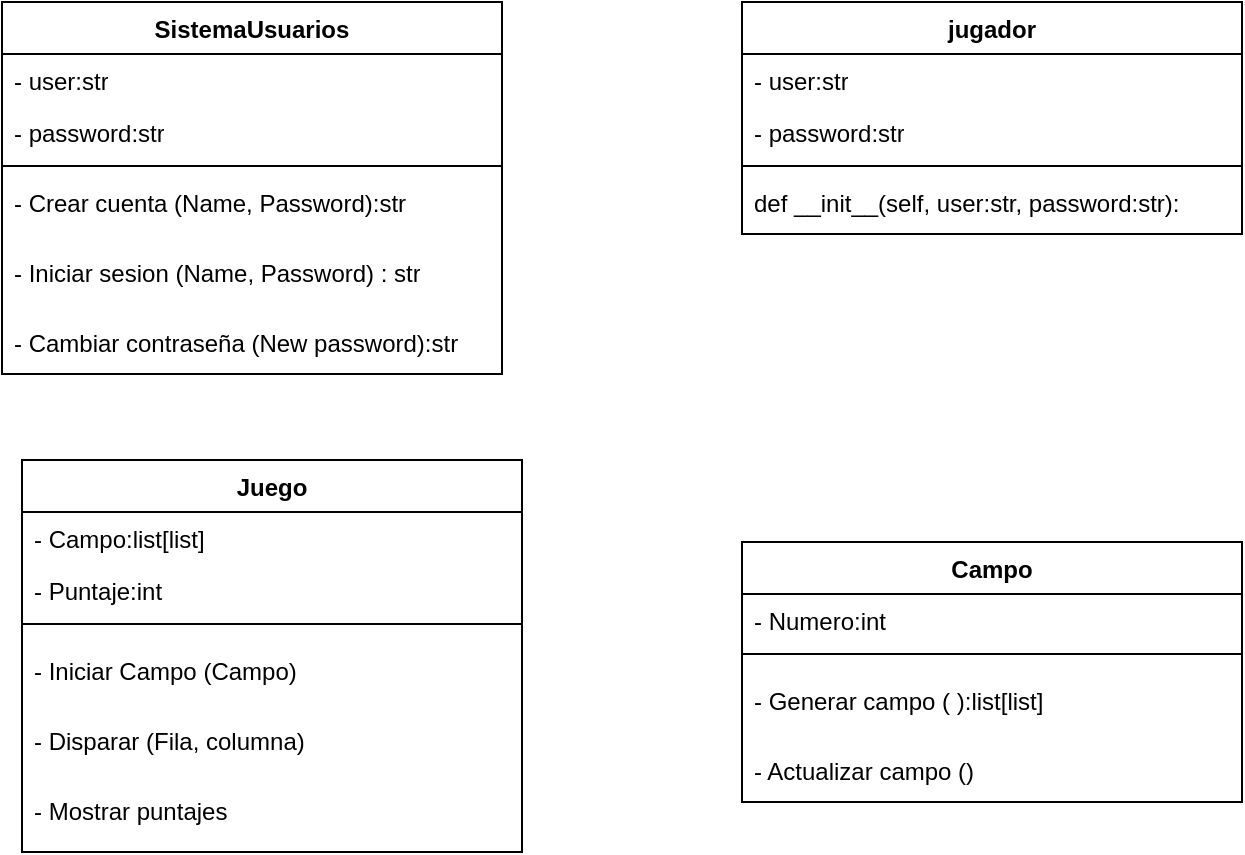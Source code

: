 <mxfile version="26.1.0">
  <diagram name="Página-1" id="svOPBreo18z4yLMRaXkQ">
    <mxGraphModel dx="1434" dy="780" grid="1" gridSize="10" guides="1" tooltips="1" connect="1" arrows="1" fold="1" page="1" pageScale="1" pageWidth="827" pageHeight="1169" math="0" shadow="0">
      <root>
        <mxCell id="0" />
        <mxCell id="1" parent="0" />
        <mxCell id="a4Ii0aPU0b6EhsVOXFQK-37" value="SistemaUsuarios" style="swimlane;fontStyle=1;align=center;verticalAlign=top;childLayout=stackLayout;horizontal=1;startSize=26;horizontalStack=0;resizeParent=1;resizeParentMax=0;resizeLast=0;collapsible=1;marginBottom=0;whiteSpace=wrap;html=1;" parent="1" vertex="1">
          <mxGeometry x="220" y="160" width="250" height="186" as="geometry">
            <mxRectangle x="50" y="220" width="80" height="30" as="alternateBounds" />
          </mxGeometry>
        </mxCell>
        <mxCell id="a4Ii0aPU0b6EhsVOXFQK-38" value="- user:str" style="text;strokeColor=none;fillColor=none;align=left;verticalAlign=top;spacingLeft=4;spacingRight=4;overflow=hidden;rotatable=0;points=[[0,0.5],[1,0.5]];portConstraint=eastwest;whiteSpace=wrap;html=1;" parent="a4Ii0aPU0b6EhsVOXFQK-37" vertex="1">
          <mxGeometry y="26" width="250" height="26" as="geometry" />
        </mxCell>
        <mxCell id="a4Ii0aPU0b6EhsVOXFQK-39" value="- password:str" style="text;strokeColor=none;fillColor=none;align=left;verticalAlign=top;spacingLeft=4;spacingRight=4;overflow=hidden;rotatable=0;points=[[0,0.5],[1,0.5]];portConstraint=eastwest;whiteSpace=wrap;html=1;" parent="a4Ii0aPU0b6EhsVOXFQK-37" vertex="1">
          <mxGeometry y="52" width="250" height="26" as="geometry" />
        </mxCell>
        <mxCell id="a4Ii0aPU0b6EhsVOXFQK-42" value="" style="line;strokeWidth=1;fillColor=none;align=left;verticalAlign=middle;spacingTop=-1;spacingLeft=3;spacingRight=3;rotatable=0;labelPosition=right;points=[];portConstraint=eastwest;strokeColor=inherit;" parent="a4Ii0aPU0b6EhsVOXFQK-37" vertex="1">
          <mxGeometry y="78" width="250" height="8" as="geometry" />
        </mxCell>
        <mxCell id="a4Ii0aPU0b6EhsVOXFQK-84" value="- Crear cuenta (Name, Password):str" style="text;strokeColor=none;fillColor=none;align=left;verticalAlign=middle;spacingLeft=4;spacingRight=4;overflow=hidden;points=[[0,0.5],[1,0.5]];portConstraint=eastwest;rotatable=0;whiteSpace=wrap;html=1;" parent="a4Ii0aPU0b6EhsVOXFQK-37" vertex="1">
          <mxGeometry y="86" width="250" height="30" as="geometry" />
        </mxCell>
        <mxCell id="a4Ii0aPU0b6EhsVOXFQK-18" value="- Iniciar sesion (Name, Password) : str" style="text;strokeColor=none;fillColor=none;align=left;verticalAlign=middle;spacingLeft=4;spacingRight=4;overflow=hidden;points=[[0,0.5],[1,0.5]];portConstraint=eastwest;rotatable=0;whiteSpace=wrap;html=1;" parent="a4Ii0aPU0b6EhsVOXFQK-37" vertex="1">
          <mxGeometry y="116" width="250" height="40" as="geometry" />
        </mxCell>
        <mxCell id="a4Ii0aPU0b6EhsVOXFQK-23" value="- Cambiar contraseña (New password):str" style="text;strokeColor=none;fillColor=none;align=left;verticalAlign=middle;spacingLeft=4;spacingRight=4;overflow=hidden;points=[[0,0.5],[1,0.5]];portConstraint=eastwest;rotatable=0;whiteSpace=wrap;html=1;" parent="a4Ii0aPU0b6EhsVOXFQK-37" vertex="1">
          <mxGeometry y="156" width="250" height="30" as="geometry" />
        </mxCell>
        <mxCell id="a4Ii0aPU0b6EhsVOXFQK-55" value="Campo" style="swimlane;fontStyle=1;align=center;verticalAlign=top;childLayout=stackLayout;horizontal=1;startSize=26;horizontalStack=0;resizeParent=1;resizeParentMax=0;resizeLast=0;collapsible=1;marginBottom=0;whiteSpace=wrap;html=1;" parent="1" vertex="1">
          <mxGeometry x="590" y="430" width="250" height="130" as="geometry">
            <mxRectangle x="50" y="220" width="80" height="30" as="alternateBounds" />
          </mxGeometry>
        </mxCell>
        <mxCell id="a4Ii0aPU0b6EhsVOXFQK-56" value="- Numero:int" style="text;strokeColor=none;fillColor=none;align=left;verticalAlign=top;spacingLeft=4;spacingRight=4;overflow=hidden;rotatable=0;points=[[0,0.5],[1,0.5]];portConstraint=eastwest;whiteSpace=wrap;html=1;" parent="a4Ii0aPU0b6EhsVOXFQK-55" vertex="1">
          <mxGeometry y="26" width="250" height="26" as="geometry" />
        </mxCell>
        <mxCell id="a4Ii0aPU0b6EhsVOXFQK-59" value="" style="line;strokeWidth=1;fillColor=none;align=left;verticalAlign=middle;spacingTop=-1;spacingLeft=3;spacingRight=3;rotatable=0;labelPosition=right;points=[];portConstraint=eastwest;strokeColor=inherit;" parent="a4Ii0aPU0b6EhsVOXFQK-55" vertex="1">
          <mxGeometry y="52" width="250" height="8" as="geometry" />
        </mxCell>
        <mxCell id="a4Ii0aPU0b6EhsVOXFQK-29" value="- Generar campo ( ):list[list]" style="text;strokeColor=none;fillColor=none;align=left;verticalAlign=middle;spacingLeft=4;spacingRight=4;overflow=hidden;points=[[0,0.5],[1,0.5]];portConstraint=eastwest;rotatable=0;whiteSpace=wrap;html=1;" parent="a4Ii0aPU0b6EhsVOXFQK-55" vertex="1">
          <mxGeometry y="60" width="250" height="40" as="geometry" />
        </mxCell>
        <mxCell id="a4Ii0aPU0b6EhsVOXFQK-14" value="- Actualizar campo ()" style="text;strokeColor=none;fillColor=none;align=left;verticalAlign=middle;spacingLeft=4;spacingRight=4;overflow=hidden;points=[[0,0.5],[1,0.5]];portConstraint=eastwest;rotatable=0;whiteSpace=wrap;html=1;" parent="a4Ii0aPU0b6EhsVOXFQK-55" vertex="1">
          <mxGeometry y="100" width="250" height="30" as="geometry" />
        </mxCell>
        <mxCell id="a4Ii0aPU0b6EhsVOXFQK-71" value="jugador" style="swimlane;fontStyle=1;align=center;verticalAlign=top;childLayout=stackLayout;horizontal=1;startSize=26;horizontalStack=0;resizeParent=1;resizeParentMax=0;resizeLast=0;collapsible=1;marginBottom=0;whiteSpace=wrap;html=1;" parent="1" vertex="1">
          <mxGeometry x="590" y="160" width="250" height="116" as="geometry">
            <mxRectangle x="50" y="220" width="80" height="30" as="alternateBounds" />
          </mxGeometry>
        </mxCell>
        <mxCell id="a4Ii0aPU0b6EhsVOXFQK-72" value="- user:str" style="text;strokeColor=none;fillColor=none;align=left;verticalAlign=top;spacingLeft=4;spacingRight=4;overflow=hidden;rotatable=0;points=[[0,0.5],[1,0.5]];portConstraint=eastwest;whiteSpace=wrap;html=1;" parent="a4Ii0aPU0b6EhsVOXFQK-71" vertex="1">
          <mxGeometry y="26" width="250" height="26" as="geometry" />
        </mxCell>
        <mxCell id="a4Ii0aPU0b6EhsVOXFQK-73" value="- password:str" style="text;strokeColor=none;fillColor=none;align=left;verticalAlign=top;spacingLeft=4;spacingRight=4;overflow=hidden;rotatable=0;points=[[0,0.5],[1,0.5]];portConstraint=eastwest;whiteSpace=wrap;html=1;" parent="a4Ii0aPU0b6EhsVOXFQK-71" vertex="1">
          <mxGeometry y="52" width="250" height="26" as="geometry" />
        </mxCell>
        <mxCell id="a4Ii0aPU0b6EhsVOXFQK-75" value="" style="line;strokeWidth=1;fillColor=none;align=left;verticalAlign=middle;spacingTop=-1;spacingLeft=3;spacingRight=3;rotatable=0;labelPosition=right;points=[];portConstraint=eastwest;strokeColor=inherit;" parent="a4Ii0aPU0b6EhsVOXFQK-71" vertex="1">
          <mxGeometry y="78" width="250" height="8" as="geometry" />
        </mxCell>
        <mxCell id="a4Ii0aPU0b6EhsVOXFQK-77" value="def __init__(self, user:str, password:str):" style="text;strokeColor=none;fillColor=none;align=left;verticalAlign=middle;spacingLeft=4;spacingRight=4;overflow=hidden;points=[[0,0.5],[1,0.5]];portConstraint=eastwest;rotatable=0;whiteSpace=wrap;html=1;" parent="a4Ii0aPU0b6EhsVOXFQK-71" vertex="1">
          <mxGeometry y="86" width="250" height="30" as="geometry" />
        </mxCell>
        <mxCell id="-a44cfH7MOWb6BpbP8AR-1" value="Juego" style="swimlane;fontStyle=1;align=center;verticalAlign=top;childLayout=stackLayout;horizontal=1;startSize=26;horizontalStack=0;resizeParent=1;resizeParentMax=0;resizeLast=0;collapsible=1;marginBottom=0;whiteSpace=wrap;html=1;" vertex="1" parent="1">
          <mxGeometry x="230" y="389" width="250" height="196" as="geometry">
            <mxRectangle x="50" y="220" width="80" height="30" as="alternateBounds" />
          </mxGeometry>
        </mxCell>
        <mxCell id="-a44cfH7MOWb6BpbP8AR-2" value="- Campo:list[list]" style="text;strokeColor=none;fillColor=none;align=left;verticalAlign=top;spacingLeft=4;spacingRight=4;overflow=hidden;rotatable=0;points=[[0,0.5],[1,0.5]];portConstraint=eastwest;whiteSpace=wrap;html=1;" vertex="1" parent="-a44cfH7MOWb6BpbP8AR-1">
          <mxGeometry y="26" width="250" height="26" as="geometry" />
        </mxCell>
        <mxCell id="-a44cfH7MOWb6BpbP8AR-3" value="- Puntaje:int" style="text;strokeColor=none;fillColor=none;align=left;verticalAlign=top;spacingLeft=4;spacingRight=4;overflow=hidden;rotatable=0;points=[[0,0.5],[1,0.5]];portConstraint=eastwest;whiteSpace=wrap;html=1;" vertex="1" parent="-a44cfH7MOWb6BpbP8AR-1">
          <mxGeometry y="52" width="250" height="26" as="geometry" />
        </mxCell>
        <mxCell id="-a44cfH7MOWb6BpbP8AR-4" value="" style="line;strokeWidth=1;fillColor=none;align=left;verticalAlign=middle;spacingTop=-1;spacingLeft=3;spacingRight=3;rotatable=0;labelPosition=right;points=[];portConstraint=eastwest;strokeColor=inherit;" vertex="1" parent="-a44cfH7MOWb6BpbP8AR-1">
          <mxGeometry y="78" width="250" height="8" as="geometry" />
        </mxCell>
        <mxCell id="-a44cfH7MOWb6BpbP8AR-5" value="- Iniciar Campo (Campo)" style="text;strokeColor=none;fillColor=none;align=left;verticalAlign=middle;spacingLeft=4;spacingRight=4;overflow=hidden;points=[[0,0.5],[1,0.5]];portConstraint=eastwest;rotatable=0;whiteSpace=wrap;html=1;" vertex="1" parent="-a44cfH7MOWb6BpbP8AR-1">
          <mxGeometry y="86" width="250" height="40" as="geometry" />
        </mxCell>
        <mxCell id="-a44cfH7MOWb6BpbP8AR-6" value="- Disparar (Fila, columna)" style="text;strokeColor=none;fillColor=none;align=left;verticalAlign=middle;spacingLeft=4;spacingRight=4;overflow=hidden;points=[[0,0.5],[1,0.5]];portConstraint=eastwest;rotatable=0;whiteSpace=wrap;html=1;" vertex="1" parent="-a44cfH7MOWb6BpbP8AR-1">
          <mxGeometry y="126" width="250" height="30" as="geometry" />
        </mxCell>
        <mxCell id="-a44cfH7MOWb6BpbP8AR-7" value="- Mostrar puntajes" style="text;strokeColor=none;fillColor=none;align=left;verticalAlign=middle;spacingLeft=4;spacingRight=4;overflow=hidden;points=[[0,0.5],[1,0.5]];portConstraint=eastwest;rotatable=0;whiteSpace=wrap;html=1;" vertex="1" parent="-a44cfH7MOWb6BpbP8AR-1">
          <mxGeometry y="156" width="250" height="40" as="geometry" />
        </mxCell>
      </root>
    </mxGraphModel>
  </diagram>
</mxfile>

